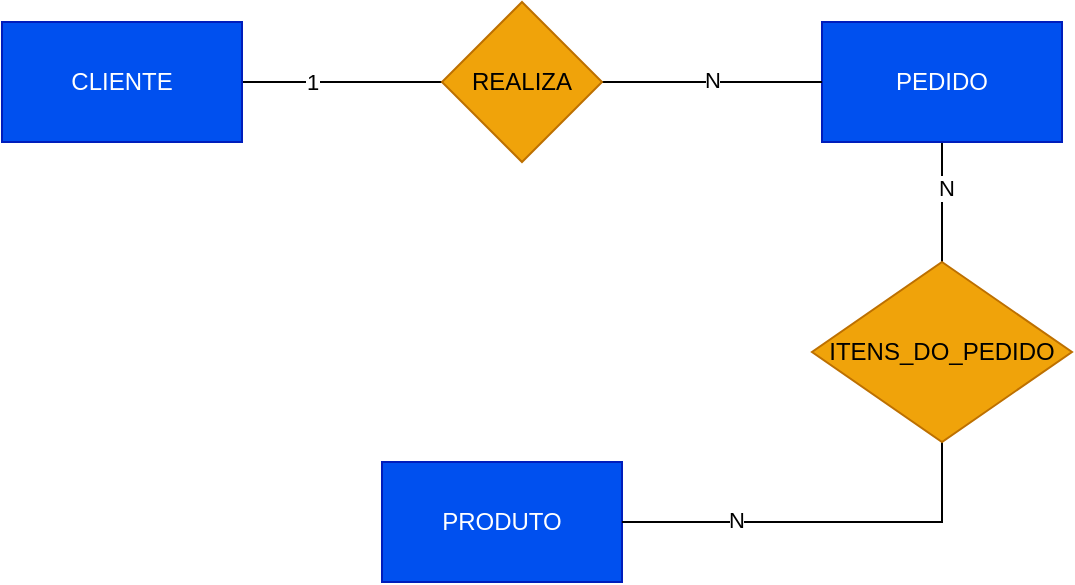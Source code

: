 <mxfile>
    <diagram name="Página-1" id="zSxEKoCvvoKd-wm4mPc6">
        <mxGraphModel dx="335" dy="1431" grid="1" gridSize="10" guides="1" tooltips="1" connect="1" arrows="1" fold="1" page="1" pageScale="1" pageWidth="827" pageHeight="1169" math="0" shadow="0">
            <root>
                <mxCell id="0"/>
                <mxCell id="1" parent="0"/>
                <mxCell id="HakeheBa0rfwWfwoSgdx-5" value="" style="edgeStyle=orthogonalEdgeStyle;rounded=0;orthogonalLoop=1;jettySize=auto;html=1;endArrow=none;endFill=0;" parent="1" source="HakeheBa0rfwWfwoSgdx-1" target="HakeheBa0rfwWfwoSgdx-4" edge="1">
                    <mxGeometry relative="1" as="geometry"/>
                </mxCell>
                <mxCell id="HakeheBa0rfwWfwoSgdx-10" value="1" style="edgeLabel;html=1;align=center;verticalAlign=middle;resizable=0;points=[];" parent="HakeheBa0rfwWfwoSgdx-5" vertex="1" connectable="0">
                    <mxGeometry x="-0.311" relative="1" as="geometry">
                        <mxPoint as="offset"/>
                    </mxGeometry>
                </mxCell>
                <mxCell id="HakeheBa0rfwWfwoSgdx-1" value="CLIENTE" style="rounded=0;whiteSpace=wrap;html=1;fillColor=#0050ef;strokeColor=#001DBC;fontColor=#ffffff;" parent="1" vertex="1">
                    <mxGeometry x="40" y="120" width="120" height="60" as="geometry"/>
                </mxCell>
                <mxCell id="HakeheBa0rfwWfwoSgdx-2" value="PRODUTO" style="rounded=0;whiteSpace=wrap;html=1;fillColor=#0050ef;strokeColor=#001DBC;fontColor=#ffffff;" parent="1" vertex="1">
                    <mxGeometry x="230" y="340" width="120" height="60" as="geometry"/>
                </mxCell>
                <mxCell id="HakeheBa0rfwWfwoSgdx-8" value="" style="edgeStyle=orthogonalEdgeStyle;rounded=0;orthogonalLoop=1;jettySize=auto;html=1;endArrow=none;endFill=0;" parent="1" source="HakeheBa0rfwWfwoSgdx-3" target="HakeheBa0rfwWfwoSgdx-7" edge="1">
                    <mxGeometry relative="1" as="geometry"/>
                </mxCell>
                <mxCell id="HakeheBa0rfwWfwoSgdx-13" value="N" style="edgeLabel;html=1;align=center;verticalAlign=middle;resizable=0;points=[];" parent="HakeheBa0rfwWfwoSgdx-8" vertex="1" connectable="0">
                    <mxGeometry x="-0.241" y="2" relative="1" as="geometry">
                        <mxPoint as="offset"/>
                    </mxGeometry>
                </mxCell>
                <mxCell id="HakeheBa0rfwWfwoSgdx-3" value="PEDIDO" style="rounded=0;whiteSpace=wrap;html=1;fillColor=#0050ef;strokeColor=#001DBC;fontColor=#ffffff;" parent="1" vertex="1">
                    <mxGeometry x="450" y="120" width="120" height="60" as="geometry"/>
                </mxCell>
                <mxCell id="HakeheBa0rfwWfwoSgdx-6" style="edgeStyle=orthogonalEdgeStyle;rounded=0;orthogonalLoop=1;jettySize=auto;html=1;entryX=0;entryY=0.5;entryDx=0;entryDy=0;endArrow=none;endFill=0;" parent="1" source="HakeheBa0rfwWfwoSgdx-4" target="HakeheBa0rfwWfwoSgdx-3" edge="1">
                    <mxGeometry relative="1" as="geometry"/>
                </mxCell>
                <mxCell id="HakeheBa0rfwWfwoSgdx-11" value="N" style="edgeLabel;html=1;align=center;verticalAlign=middle;resizable=0;points=[];" parent="HakeheBa0rfwWfwoSgdx-6" vertex="1" connectable="0">
                    <mxGeometry y="1" relative="1" as="geometry">
                        <mxPoint as="offset"/>
                    </mxGeometry>
                </mxCell>
                <mxCell id="HakeheBa0rfwWfwoSgdx-4" value="REALIZA" style="rhombus;whiteSpace=wrap;html=1;fillColor=#f0a30a;strokeColor=#BD7000;rounded=0;fontColor=#000000;" parent="1" vertex="1">
                    <mxGeometry x="260" y="110" width="80" height="80" as="geometry"/>
                </mxCell>
                <mxCell id="HakeheBa0rfwWfwoSgdx-9" style="edgeStyle=orthogonalEdgeStyle;rounded=0;orthogonalLoop=1;jettySize=auto;html=1;entryX=1;entryY=0.5;entryDx=0;entryDy=0;endArrow=none;endFill=0;" parent="1" source="HakeheBa0rfwWfwoSgdx-7" target="HakeheBa0rfwWfwoSgdx-2" edge="1">
                    <mxGeometry relative="1" as="geometry">
                        <Array as="points">
                            <mxPoint x="510" y="370"/>
                        </Array>
                    </mxGeometry>
                </mxCell>
                <mxCell id="HakeheBa0rfwWfwoSgdx-12" value="N" style="edgeLabel;html=1;align=center;verticalAlign=middle;resizable=0;points=[];" parent="HakeheBa0rfwWfwoSgdx-9" vertex="1" connectable="0">
                    <mxGeometry x="0.43" y="-1" relative="1" as="geometry">
                        <mxPoint as="offset"/>
                    </mxGeometry>
                </mxCell>
                <mxCell id="HakeheBa0rfwWfwoSgdx-7" value="ITENS_DO_PEDIDO" style="rhombus;whiteSpace=wrap;html=1;fillColor=#f0a30a;strokeColor=#BD7000;rounded=0;fontColor=#000000;" parent="1" vertex="1">
                    <mxGeometry x="445" y="240" width="130" height="90" as="geometry"/>
                </mxCell>
            </root>
        </mxGraphModel>
    </diagram>
</mxfile>